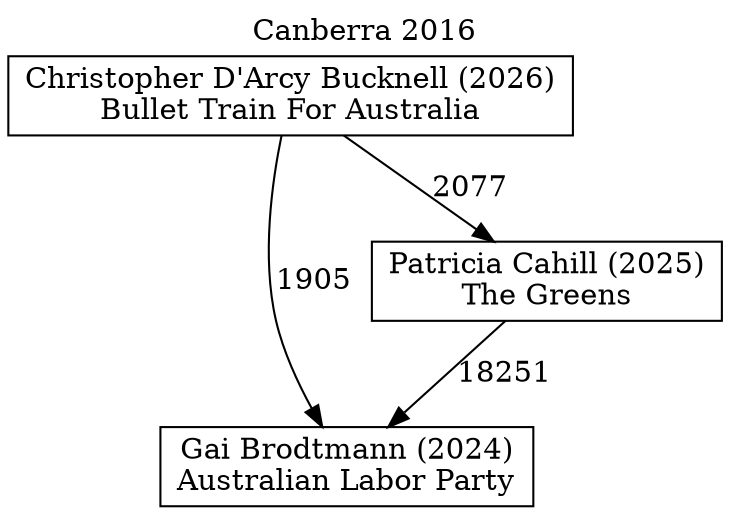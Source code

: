 // House preference flow
digraph "Gai Brodtmann (2024)_Canberra_2016" {
	graph [label="Canberra 2016" labelloc=t mclimit=10]
	node [shape=box]
	"Gai Brodtmann (2024)" [label="Gai Brodtmann (2024)
Australian Labor Party"]
	"Patricia Cahill (2025)" [label="Patricia Cahill (2025)
The Greens"]
	"Christopher D'Arcy Bucknell (2026)" [label="Christopher D'Arcy Bucknell (2026)
Bullet Train For Australia"]
	"Christopher D'Arcy Bucknell (2026)" -> "Gai Brodtmann (2024)" [label=1905]
	"Patricia Cahill (2025)" -> "Gai Brodtmann (2024)" [label=18251]
	"Christopher D'Arcy Bucknell (2026)" -> "Patricia Cahill (2025)" [label=2077]
}
